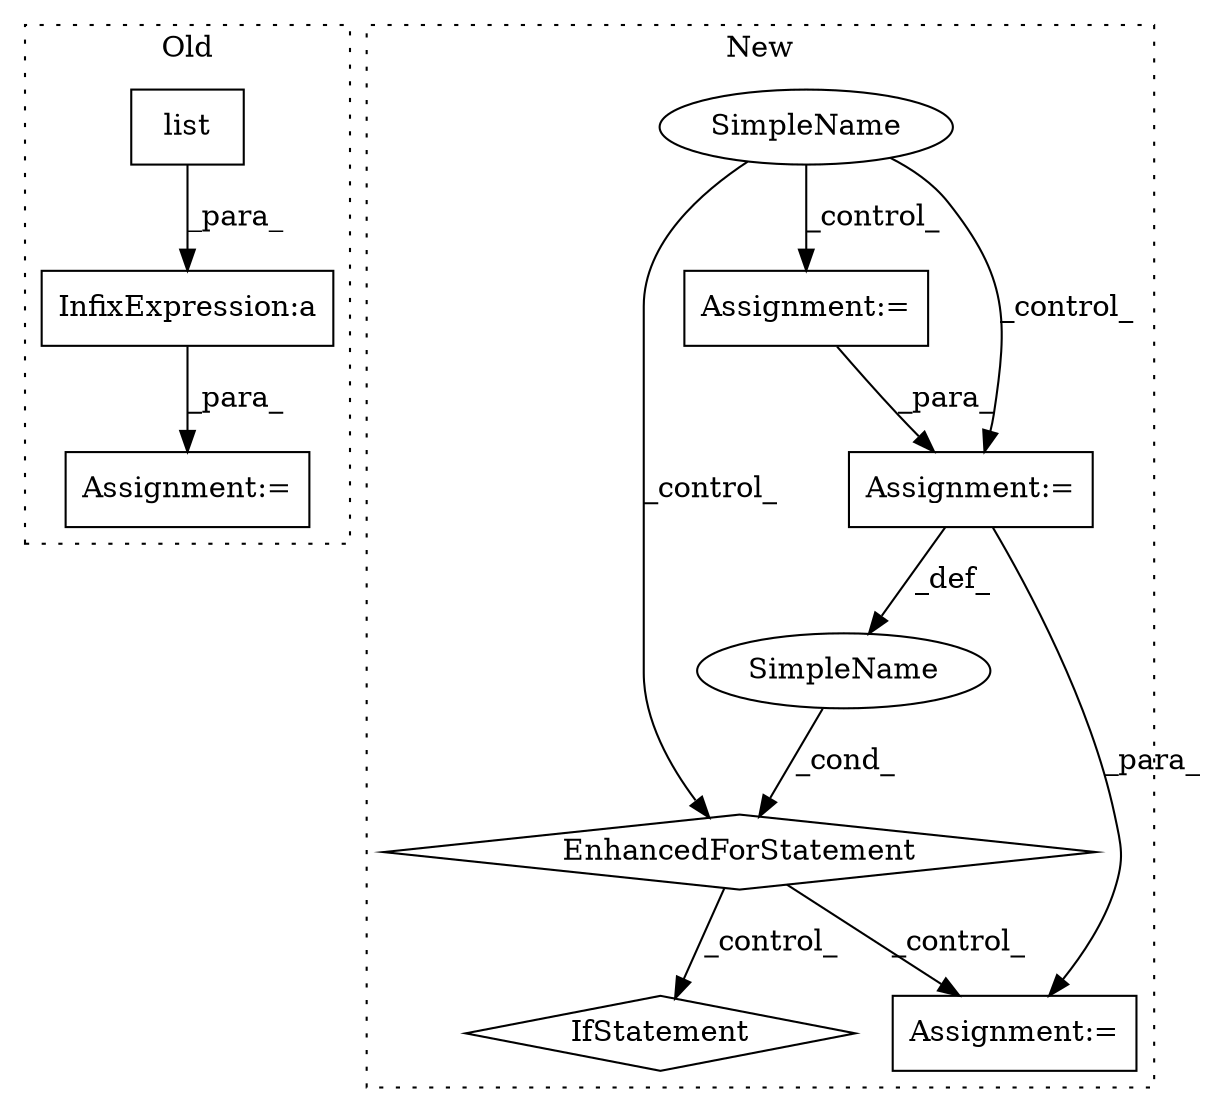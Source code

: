 digraph G {
subgraph cluster0 {
1 [label="list" a="32" s="1380,1517" l="5,1" shape="box"];
4 [label="Assignment:=" a="7" s="1563" l="1" shape="box"];
9 [label="InfixExpression:a" a="27" s="1572" l="3" shape="box"];
label = "Old";
style="dotted";
}
subgraph cluster1 {
2 [label="EnhancedForStatement" a="70" s="1000,1082" l="57,2" shape="diamond"];
3 [label="Assignment:=" a="7" s="981" l="11" shape="box"];
5 [label="Assignment:=" a="7" s="1118" l="2" shape="box"];
6 [label="SimpleName" a="42" s="1064" l="4" shape="ellipse"];
7 [label="IfStatement" a="25" s="1145,1160" l="4,2" shape="diamond"];
8 [label="SimpleName" a="42" s="" l="" shape="ellipse"];
10 [label="Assignment:=" a="7" s="1000,1082" l="57,2" shape="box"];
label = "New";
style="dotted";
}
1 -> 9 [label="_para_"];
2 -> 5 [label="_control_"];
2 -> 7 [label="_control_"];
3 -> 10 [label="_para_"];
6 -> 2 [label="_cond_"];
8 -> 3 [label="_control_"];
8 -> 10 [label="_control_"];
8 -> 2 [label="_control_"];
9 -> 4 [label="_para_"];
10 -> 5 [label="_para_"];
10 -> 6 [label="_def_"];
}